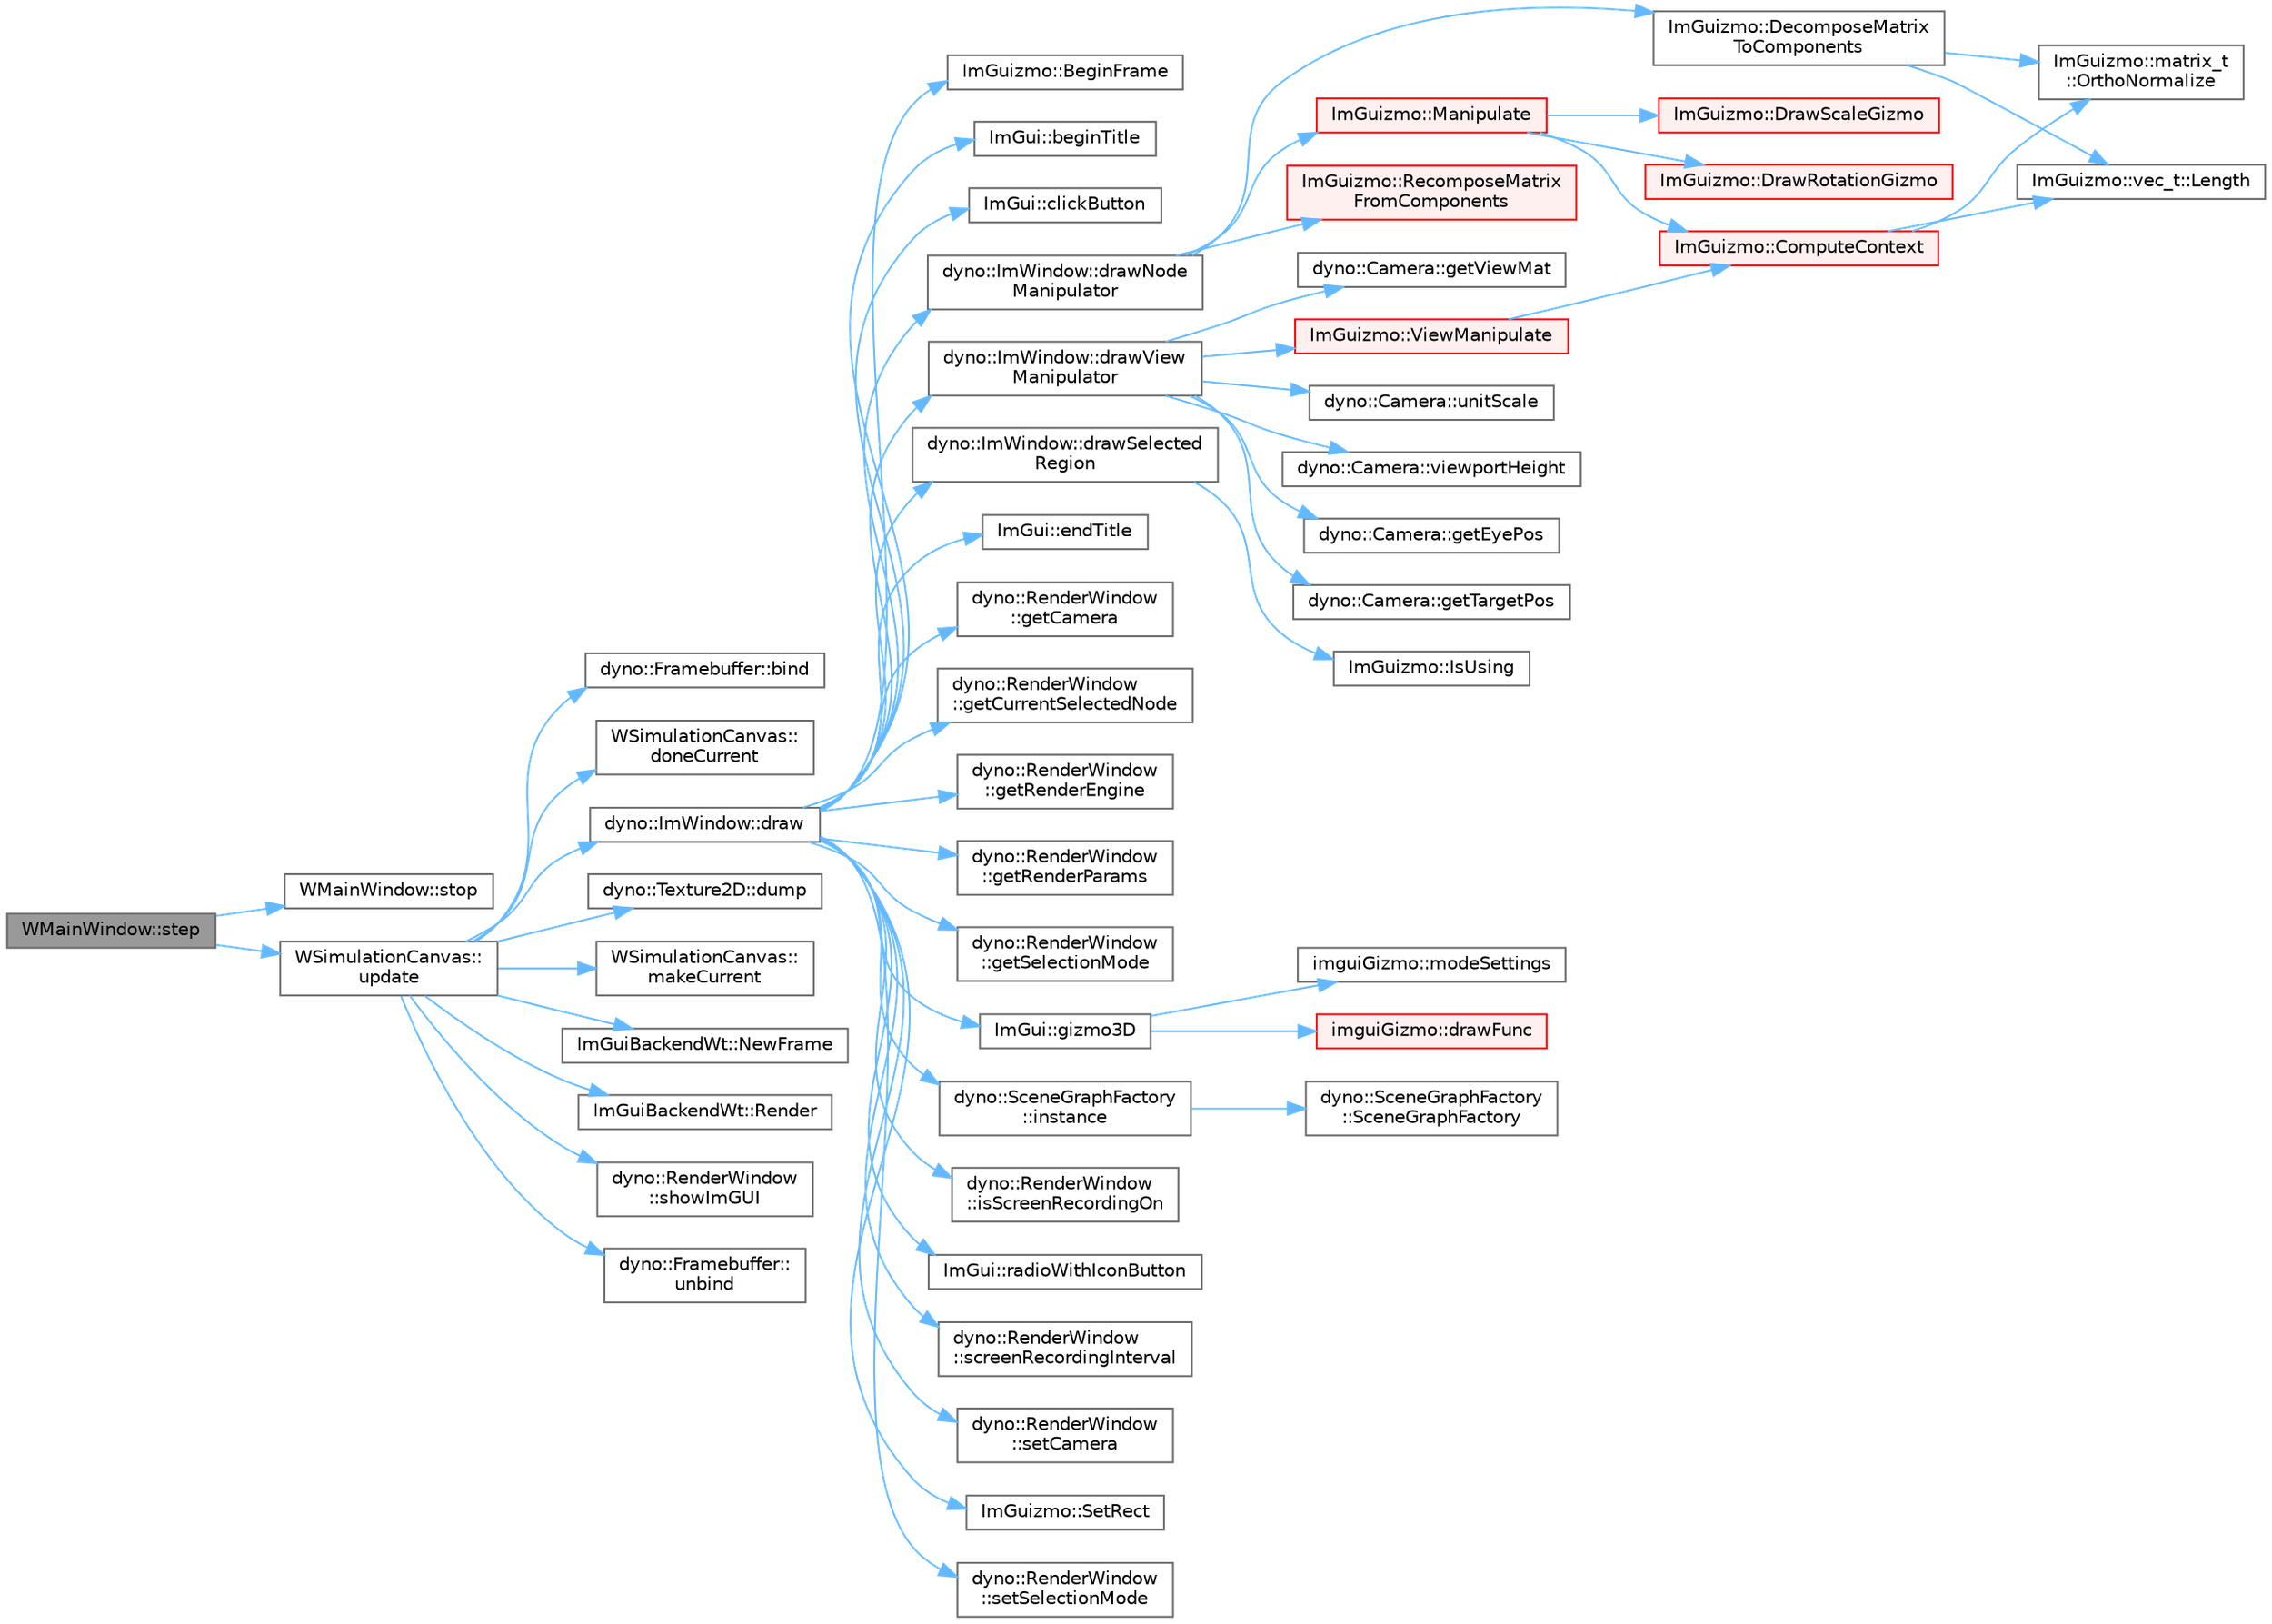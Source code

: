 digraph "WMainWindow::step"
{
 // LATEX_PDF_SIZE
  bgcolor="transparent";
  edge [fontname=Helvetica,fontsize=10,labelfontname=Helvetica,labelfontsize=10];
  node [fontname=Helvetica,fontsize=10,shape=box,height=0.2,width=0.4];
  rankdir="LR";
  Node1 [id="Node000001",label="WMainWindow::step",height=0.2,width=0.4,color="gray40", fillcolor="grey60", style="filled", fontcolor="black",tooltip=" "];
  Node1 -> Node2 [id="edge1_Node000001_Node000002",color="steelblue1",style="solid",tooltip=" "];
  Node2 [id="Node000002",label="WMainWindow::stop",height=0.2,width=0.4,color="grey40", fillcolor="white", style="filled",URL="$class_w_main_window.html#add2c55f7c6135bbdb771cd64a57ab624",tooltip=" "];
  Node1 -> Node3 [id="edge2_Node000001_Node000003",color="steelblue1",style="solid",tooltip=" "];
  Node3 [id="Node000003",label="WSimulationCanvas::\lupdate",height=0.2,width=0.4,color="grey40", fillcolor="white", style="filled",URL="$class_w_simulation_canvas.html#af330bd93a0dc5ced223cf07561b2374d",tooltip=" "];
  Node3 -> Node4 [id="edge3_Node000003_Node000004",color="steelblue1",style="solid",tooltip=" "];
  Node4 [id="Node000004",label="dyno::Framebuffer::bind",height=0.2,width=0.4,color="grey40", fillcolor="white", style="filled",URL="$classdyno_1_1_framebuffer.html#a8a33e123f1b48f2184b34063340ed269",tooltip=" "];
  Node3 -> Node5 [id="edge4_Node000003_Node000005",color="steelblue1",style="solid",tooltip=" "];
  Node5 [id="Node000005",label="WSimulationCanvas::\ldoneCurrent",height=0.2,width=0.4,color="grey40", fillcolor="white", style="filled",URL="$class_w_simulation_canvas.html#a093d044a20107c8e7d78417914fdef49",tooltip=" "];
  Node3 -> Node6 [id="edge5_Node000003_Node000006",color="steelblue1",style="solid",tooltip=" "];
  Node6 [id="Node000006",label="dyno::ImWindow::draw",height=0.2,width=0.4,color="grey40", fillcolor="white", style="filled",URL="$classdyno_1_1_im_window.html#a5075b54a2c06c5ca3ba633b3388cd836",tooltip=" "];
  Node6 -> Node7 [id="edge6_Node000006_Node000007",color="steelblue1",style="solid",tooltip=" "];
  Node7 [id="Node000007",label="ImGuizmo::BeginFrame",height=0.2,width=0.4,color="grey40", fillcolor="white", style="filled",URL="$namespace_im_guizmo.html#ac1b7d4b10f60001f23e82106e435ec7e",tooltip=" "];
  Node6 -> Node8 [id="edge7_Node000006_Node000008",color="steelblue1",style="solid",tooltip=" "];
  Node8 [id="Node000008",label="ImGui::beginTitle",height=0.2,width=0.4,color="grey40", fillcolor="white", style="filled",URL="$namespace_im_gui.html#a7287596499e78278f1229c1e2c82a67e",tooltip=" "];
  Node6 -> Node9 [id="edge8_Node000006_Node000009",color="steelblue1",style="solid",tooltip=" "];
  Node9 [id="Node000009",label="ImGui::clickButton",height=0.2,width=0.4,color="grey40", fillcolor="white", style="filled",URL="$namespace_im_gui.html#a2848670112c6c4cc23649b929cd0710c",tooltip=" "];
  Node6 -> Node10 [id="edge9_Node000006_Node000010",color="steelblue1",style="solid",tooltip=" "];
  Node10 [id="Node000010",label="dyno::ImWindow::drawNode\lManipulator",height=0.2,width=0.4,color="grey40", fillcolor="white", style="filled",URL="$classdyno_1_1_im_window.html#a5b2a03ba29b741b490e0753b065dbf26",tooltip=" "];
  Node10 -> Node11 [id="edge10_Node000010_Node000011",color="steelblue1",style="solid",tooltip=" "];
  Node11 [id="Node000011",label="ImGuizmo::DecomposeMatrix\lToComponents",height=0.2,width=0.4,color="grey40", fillcolor="white", style="filled",URL="$namespace_im_guizmo.html#ac1df64320a50430712330cc46532b63d",tooltip=" "];
  Node11 -> Node12 [id="edge11_Node000011_Node000012",color="steelblue1",style="solid",tooltip=" "];
  Node12 [id="Node000012",label="ImGuizmo::vec_t::Length",height=0.2,width=0.4,color="grey40", fillcolor="white", style="filled",URL="$struct_im_guizmo_1_1vec__t.html#a5fdc55e19fe7a468751ab9a8a77ebf23",tooltip=" "];
  Node11 -> Node13 [id="edge12_Node000011_Node000013",color="steelblue1",style="solid",tooltip=" "];
  Node13 [id="Node000013",label="ImGuizmo::matrix_t\l::OrthoNormalize",height=0.2,width=0.4,color="grey40", fillcolor="white", style="filled",URL="$struct_im_guizmo_1_1matrix__t.html#a230d5d19800a0aca753e1c324dcda9d7",tooltip=" "];
  Node10 -> Node14 [id="edge13_Node000010_Node000014",color="steelblue1",style="solid",tooltip=" "];
  Node14 [id="Node000014",label="ImGuizmo::Manipulate",height=0.2,width=0.4,color="red", fillcolor="#FFF0F0", style="filled",URL="$namespace_im_guizmo.html#a35055a3a0899598ad1ef1785d0539175",tooltip=" "];
  Node14 -> Node15 [id="edge14_Node000014_Node000015",color="steelblue1",style="solid",tooltip=" "];
  Node15 [id="Node000015",label="ImGuizmo::ComputeContext",height=0.2,width=0.4,color="red", fillcolor="#FFF0F0", style="filled",URL="$namespace_im_guizmo.html#ada8d9e037d6a4bb8399093c11f988135",tooltip=" "];
  Node15 -> Node12 [id="edge15_Node000015_Node000012",color="steelblue1",style="solid",tooltip=" "];
  Node15 -> Node13 [id="edge16_Node000015_Node000013",color="steelblue1",style="solid",tooltip=" "];
  Node14 -> Node29 [id="edge17_Node000014_Node000029",color="steelblue1",style="solid",tooltip=" "];
  Node29 [id="Node000029",label="ImGuizmo::DrawRotationGizmo",height=0.2,width=0.4,color="red", fillcolor="#FFF0F0", style="filled",URL="$namespace_im_guizmo.html#a19db68ffce5ccda47ce42fecc876baf3",tooltip=" "];
  Node14 -> Node35 [id="edge18_Node000014_Node000035",color="steelblue1",style="solid",tooltip=" "];
  Node35 [id="Node000035",label="ImGuizmo::DrawScaleGizmo",height=0.2,width=0.4,color="red", fillcolor="#FFF0F0", style="filled",URL="$namespace_im_guizmo.html#ace349605c5f7bd22341151bf768a99e5",tooltip=" "];
  Node10 -> Node67 [id="edge19_Node000010_Node000067",color="steelblue1",style="solid",tooltip=" "];
  Node67 [id="Node000067",label="ImGuizmo::RecomposeMatrix\lFromComponents",height=0.2,width=0.4,color="red", fillcolor="#FFF0F0", style="filled",URL="$namespace_im_guizmo.html#ac351a2297e059fc4f328cfae81fab40e",tooltip=" "];
  Node6 -> Node68 [id="edge20_Node000006_Node000068",color="steelblue1",style="solid",tooltip=" "];
  Node68 [id="Node000068",label="dyno::ImWindow::drawSelected\lRegion",height=0.2,width=0.4,color="grey40", fillcolor="white", style="filled",URL="$classdyno_1_1_im_window.html#a77757b108158cb8c79ea4e1e89cac38c",tooltip=" "];
  Node68 -> Node69 [id="edge21_Node000068_Node000069",color="steelblue1",style="solid",tooltip=" "];
  Node69 [id="Node000069",label="ImGuizmo::IsUsing",height=0.2,width=0.4,color="grey40", fillcolor="white", style="filled",URL="$namespace_im_guizmo.html#a6b0a6adccca17028e6d3eb9cd8cbc3ae",tooltip=" "];
  Node6 -> Node70 [id="edge22_Node000006_Node000070",color="steelblue1",style="solid",tooltip=" "];
  Node70 [id="Node000070",label="dyno::ImWindow::drawView\lManipulator",height=0.2,width=0.4,color="grey40", fillcolor="white", style="filled",URL="$classdyno_1_1_im_window.html#a3dfef0ee020cf48269264cbab54e6364",tooltip=" "];
  Node70 -> Node71 [id="edge23_Node000070_Node000071",color="steelblue1",style="solid",tooltip=" "];
  Node71 [id="Node000071",label="dyno::Camera::getEyePos",height=0.2,width=0.4,color="grey40", fillcolor="white", style="filled",URL="$classdyno_1_1_camera.html#aff778aab7397bfe1db30bbc40faa2b31",tooltip=" "];
  Node70 -> Node72 [id="edge24_Node000070_Node000072",color="steelblue1",style="solid",tooltip=" "];
  Node72 [id="Node000072",label="dyno::Camera::getTargetPos",height=0.2,width=0.4,color="grey40", fillcolor="white", style="filled",URL="$classdyno_1_1_camera.html#a7d47dafb052f58e590852f81b4732df5",tooltip=" "];
  Node70 -> Node73 [id="edge25_Node000070_Node000073",color="steelblue1",style="solid",tooltip=" "];
  Node73 [id="Node000073",label="dyno::Camera::getViewMat",height=0.2,width=0.4,color="grey40", fillcolor="white", style="filled",URL="$classdyno_1_1_camera.html#ace9efab63c496cb52dbd599883b08f0f",tooltip=" "];
  Node70 -> Node74 [id="edge26_Node000070_Node000074",color="steelblue1",style="solid",tooltip=" "];
  Node74 [id="Node000074",label="dyno::Camera::unitScale",height=0.2,width=0.4,color="grey40", fillcolor="white", style="filled",URL="$classdyno_1_1_camera.html#a2c111061d34aeae461b026173ea2cbbb",tooltip=" "];
  Node70 -> Node75 [id="edge27_Node000070_Node000075",color="steelblue1",style="solid",tooltip=" "];
  Node75 [id="Node000075",label="ImGuizmo::ViewManipulate",height=0.2,width=0.4,color="red", fillcolor="#FFF0F0", style="filled",URL="$namespace_im_guizmo.html#af64cdce1fc039578f1d37873cbb06224",tooltip=" "];
  Node75 -> Node15 [id="edge28_Node000075_Node000015",color="steelblue1",style="solid",tooltip=" "];
  Node70 -> Node82 [id="edge29_Node000070_Node000082",color="steelblue1",style="solid",tooltip=" "];
  Node82 [id="Node000082",label="dyno::Camera::viewportHeight",height=0.2,width=0.4,color="grey40", fillcolor="white", style="filled",URL="$classdyno_1_1_camera.html#a83c21f517887e12fda85c38fdb32fa9c",tooltip=" "];
  Node6 -> Node83 [id="edge30_Node000006_Node000083",color="steelblue1",style="solid",tooltip=" "];
  Node83 [id="Node000083",label="ImGui::endTitle",height=0.2,width=0.4,color="grey40", fillcolor="white", style="filled",URL="$namespace_im_gui.html#a84e7b214c14a6ef9dae6218fb03cf647",tooltip=" "];
  Node6 -> Node84 [id="edge31_Node000006_Node000084",color="steelblue1",style="solid",tooltip=" "];
  Node84 [id="Node000084",label="dyno::RenderWindow\l::getCamera",height=0.2,width=0.4,color="grey40", fillcolor="white", style="filled",URL="$classdyno_1_1_render_window.html#a1dc3aef8594650078ec0e4cc330571cc",tooltip=" "];
  Node6 -> Node85 [id="edge32_Node000006_Node000085",color="steelblue1",style="solid",tooltip=" "];
  Node85 [id="Node000085",label="dyno::RenderWindow\l::getCurrentSelectedNode",height=0.2,width=0.4,color="grey40", fillcolor="white", style="filled",URL="$classdyno_1_1_render_window.html#adf00c6c502c464e3353cc359537ac46e",tooltip=" "];
  Node6 -> Node86 [id="edge33_Node000006_Node000086",color="steelblue1",style="solid",tooltip=" "];
  Node86 [id="Node000086",label="dyno::RenderWindow\l::getRenderEngine",height=0.2,width=0.4,color="grey40", fillcolor="white", style="filled",URL="$classdyno_1_1_render_window.html#a3975b0b99476e15f0021ed78764315bf",tooltip=" "];
  Node6 -> Node87 [id="edge34_Node000006_Node000087",color="steelblue1",style="solid",tooltip=" "];
  Node87 [id="Node000087",label="dyno::RenderWindow\l::getRenderParams",height=0.2,width=0.4,color="grey40", fillcolor="white", style="filled",URL="$classdyno_1_1_render_window.html#a34924278889f38f9af141a6a992e167a",tooltip=" "];
  Node6 -> Node88 [id="edge35_Node000006_Node000088",color="steelblue1",style="solid",tooltip=" "];
  Node88 [id="Node000088",label="dyno::RenderWindow\l::getSelectionMode",height=0.2,width=0.4,color="grey40", fillcolor="white", style="filled",URL="$classdyno_1_1_render_window.html#a57f1b2c0a9a413e5b5182a2d77176227",tooltip=" "];
  Node6 -> Node89 [id="edge36_Node000006_Node000089",color="steelblue1",style="solid",tooltip=" "];
  Node89 [id="Node000089",label="ImGui::gizmo3D",height=0.2,width=0.4,color="grey40", fillcolor="white", style="filled",URL="$namespace_im_gui.html#a90c2cd6c4e407679a6fb59114728de1b",tooltip=" "];
  Node89 -> Node90 [id="edge37_Node000089_Node000090",color="steelblue1",style="solid",tooltip=" "];
  Node90 [id="Node000090",label="imguiGizmo::drawFunc",height=0.2,width=0.4,color="red", fillcolor="#FFF0F0", style="filled",URL="$structimgui_gizmo.html#a2c005d30d9ee3d3937373021936c1767",tooltip=" "];
  Node89 -> Node117 [id="edge38_Node000089_Node000117",color="steelblue1",style="solid",tooltip=" "];
  Node117 [id="Node000117",label="imguiGizmo::modeSettings",height=0.2,width=0.4,color="grey40", fillcolor="white", style="filled",URL="$structimgui_gizmo.html#adf31dac6ad601d65be0fe08e8f29712a",tooltip=" "];
  Node6 -> Node118 [id="edge39_Node000006_Node000118",color="steelblue1",style="solid",tooltip=" "];
  Node118 [id="Node000118",label="dyno::SceneGraphFactory\l::instance",height=0.2,width=0.4,color="grey40", fillcolor="white", style="filled",URL="$classdyno_1_1_scene_graph_factory.html#a734602c4eaa53d89bd0293015383677b",tooltip=" "];
  Node118 -> Node119 [id="edge40_Node000118_Node000119",color="steelblue1",style="solid",tooltip=" "];
  Node119 [id="Node000119",label="dyno::SceneGraphFactory\l::SceneGraphFactory",height=0.2,width=0.4,color="grey40", fillcolor="white", style="filled",URL="$classdyno_1_1_scene_graph_factory.html#a8903c0a4594870792c19db4302361bad",tooltip=" "];
  Node6 -> Node120 [id="edge41_Node000006_Node000120",color="steelblue1",style="solid",tooltip=" "];
  Node120 [id="Node000120",label="dyno::RenderWindow\l::isScreenRecordingOn",height=0.2,width=0.4,color="grey40", fillcolor="white", style="filled",URL="$classdyno_1_1_render_window.html#a985364fef73047cc171bcfc195784613",tooltip=" "];
  Node6 -> Node121 [id="edge42_Node000006_Node000121",color="steelblue1",style="solid",tooltip=" "];
  Node121 [id="Node000121",label="ImGui::radioWithIconButton",height=0.2,width=0.4,color="grey40", fillcolor="white", style="filled",URL="$namespace_im_gui.html#ada1bc9f103503618f2911e456e6d7698",tooltip=" "];
  Node6 -> Node122 [id="edge43_Node000006_Node000122",color="steelblue1",style="solid",tooltip=" "];
  Node122 [id="Node000122",label="dyno::RenderWindow\l::screenRecordingInterval",height=0.2,width=0.4,color="grey40", fillcolor="white", style="filled",URL="$classdyno_1_1_render_window.html#a85aa5372f46ee4d5afbbca8061eaad8d",tooltip=" "];
  Node6 -> Node123 [id="edge44_Node000006_Node000123",color="steelblue1",style="solid",tooltip=" "];
  Node123 [id="Node000123",label="dyno::RenderWindow\l::setCamera",height=0.2,width=0.4,color="grey40", fillcolor="white", style="filled",URL="$classdyno_1_1_render_window.html#a0fbc75659fc81019a64e698dc52623e1",tooltip=" "];
  Node6 -> Node124 [id="edge45_Node000006_Node000124",color="steelblue1",style="solid",tooltip=" "];
  Node124 [id="Node000124",label="ImGuizmo::SetRect",height=0.2,width=0.4,color="grey40", fillcolor="white", style="filled",URL="$namespace_im_guizmo.html#a0f9387ed028da8471a2dae71f0779e79",tooltip=" "];
  Node6 -> Node125 [id="edge46_Node000006_Node000125",color="steelblue1",style="solid",tooltip=" "];
  Node125 [id="Node000125",label="dyno::RenderWindow\l::setSelectionMode",height=0.2,width=0.4,color="grey40", fillcolor="white", style="filled",URL="$classdyno_1_1_render_window.html#af83a5dd81ed51c380e91b86b557da3b8",tooltip=" "];
  Node3 -> Node126 [id="edge47_Node000003_Node000126",color="steelblue1",style="solid",tooltip=" "];
  Node126 [id="Node000126",label="dyno::Texture2D::dump",height=0.2,width=0.4,color="grey40", fillcolor="white", style="filled",URL="$classdyno_1_1_texture2_d.html#a680fd462b40e719b63b30cf97f808582",tooltip=" "];
  Node3 -> Node127 [id="edge48_Node000003_Node000127",color="steelblue1",style="solid",tooltip=" "];
  Node127 [id="Node000127",label="WSimulationCanvas::\lmakeCurrent",height=0.2,width=0.4,color="grey40", fillcolor="white", style="filled",URL="$class_w_simulation_canvas.html#a7fb0546b70b614547ec2a54389e56348",tooltip=" "];
  Node3 -> Node128 [id="edge49_Node000003_Node000128",color="steelblue1",style="solid",tooltip=" "];
  Node128 [id="Node000128",label="ImGuiBackendWt::NewFrame",height=0.2,width=0.4,color="grey40", fillcolor="white", style="filled",URL="$class_im_gui_backend_wt.html#af5493f75cd96c3a530c23a58594a7770",tooltip=" "];
  Node3 -> Node129 [id="edge50_Node000003_Node000129",color="steelblue1",style="solid",tooltip=" "];
  Node129 [id="Node000129",label="ImGuiBackendWt::Render",height=0.2,width=0.4,color="grey40", fillcolor="white", style="filled",URL="$class_im_gui_backend_wt.html#a00832a5ac0d74cc9470d867e711411a3",tooltip=" "];
  Node3 -> Node130 [id="edge51_Node000003_Node000130",color="steelblue1",style="solid",tooltip=" "];
  Node130 [id="Node000130",label="dyno::RenderWindow\l::showImGUI",height=0.2,width=0.4,color="grey40", fillcolor="white", style="filled",URL="$classdyno_1_1_render_window.html#a23234e53446a811d0489fdb44e91cefa",tooltip=" "];
  Node3 -> Node131 [id="edge52_Node000003_Node000131",color="steelblue1",style="solid",tooltip=" "];
  Node131 [id="Node000131",label="dyno::Framebuffer::\lunbind",height=0.2,width=0.4,color="grey40", fillcolor="white", style="filled",URL="$classdyno_1_1_framebuffer.html#ab911f29ea93b3e219c4c076851a42827",tooltip=" "];
}

